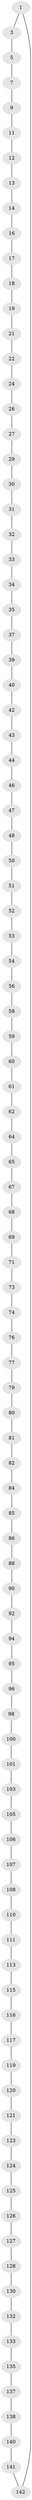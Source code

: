// Generated by graph-tools (version 1.1) at 2025/52/02/27/25 19:52:25]
// undirected, 100 vertices, 100 edges
graph export_dot {
graph [start="1"]
  node [color=gray90,style=filled];
  1 [super="+2"];
  3 [super="+4"];
  5 [super="+6"];
  7 [super="+8"];
  9 [super="+10"];
  11;
  12;
  13;
  14 [super="+15"];
  16;
  17;
  18;
  19 [super="+20"];
  21;
  22 [super="+23"];
  24 [super="+25"];
  26;
  27 [super="+28"];
  29;
  30;
  31;
  32;
  33;
  34;
  35 [super="+36"];
  37 [super="+38"];
  39;
  40 [super="+41"];
  42;
  43;
  44 [super="+45"];
  46;
  47;
  48 [super="+49"];
  50;
  51;
  52;
  53;
  54 [super="+55"];
  56 [super="+57"];
  58;
  59;
  60;
  61;
  62 [super="+63"];
  64;
  65 [super="+66"];
  67;
  68;
  69 [super="+70"];
  71 [super="+72"];
  73;
  74 [super="+75"];
  76;
  77 [super="+78"];
  79;
  80;
  81;
  82 [super="+83"];
  84;
  85;
  86 [super="+87"];
  88 [super="+89"];
  90 [super="+91"];
  92 [super="+93"];
  94;
  95;
  96 [super="+97"];
  98 [super="+99"];
  100;
  101 [super="+102"];
  103 [super="+104"];
  105;
  106;
  107;
  108 [super="+109"];
  110;
  111 [super="+112"];
  113 [super="+114"];
  115;
  116;
  117 [super="+118"];
  119;
  120;
  121 [super="+122"];
  123;
  124;
  125;
  126;
  127;
  128 [super="+129"];
  130 [super="+131"];
  132;
  133 [super="+134"];
  135 [super="+136"];
  137;
  138 [super="+139"];
  140;
  141;
  142 [super="+143"];
  1 -- 142;
  1 -- 3;
  3 -- 5;
  5 -- 7;
  7 -- 9;
  9 -- 11;
  11 -- 12;
  12 -- 13;
  13 -- 14;
  14 -- 16;
  16 -- 17;
  17 -- 18;
  18 -- 19;
  19 -- 21;
  21 -- 22;
  22 -- 24;
  24 -- 26;
  26 -- 27;
  27 -- 29;
  29 -- 30;
  30 -- 31;
  31 -- 32;
  32 -- 33;
  33 -- 34;
  34 -- 35;
  35 -- 37;
  37 -- 39;
  39 -- 40;
  40 -- 42;
  42 -- 43;
  43 -- 44;
  44 -- 46;
  46 -- 47;
  47 -- 48;
  48 -- 50;
  50 -- 51;
  51 -- 52;
  52 -- 53;
  53 -- 54;
  54 -- 56;
  56 -- 58;
  58 -- 59;
  59 -- 60;
  60 -- 61;
  61 -- 62;
  62 -- 64;
  64 -- 65;
  65 -- 67;
  67 -- 68;
  68 -- 69;
  69 -- 71;
  71 -- 73;
  73 -- 74;
  74 -- 76;
  76 -- 77;
  77 -- 79;
  79 -- 80;
  80 -- 81;
  81 -- 82;
  82 -- 84;
  84 -- 85;
  85 -- 86;
  86 -- 88;
  88 -- 90;
  90 -- 92;
  92 -- 94;
  94 -- 95;
  95 -- 96;
  96 -- 98;
  98 -- 100;
  100 -- 101;
  101 -- 103;
  103 -- 105;
  105 -- 106;
  106 -- 107;
  107 -- 108;
  108 -- 110;
  110 -- 111;
  111 -- 113;
  113 -- 115;
  115 -- 116;
  116 -- 117;
  117 -- 119;
  119 -- 120;
  120 -- 121;
  121 -- 123;
  123 -- 124;
  124 -- 125;
  125 -- 126;
  126 -- 127;
  127 -- 128;
  128 -- 130;
  130 -- 132;
  132 -- 133;
  133 -- 135;
  135 -- 137;
  137 -- 138;
  138 -- 140;
  140 -- 141;
  141 -- 142;
}
